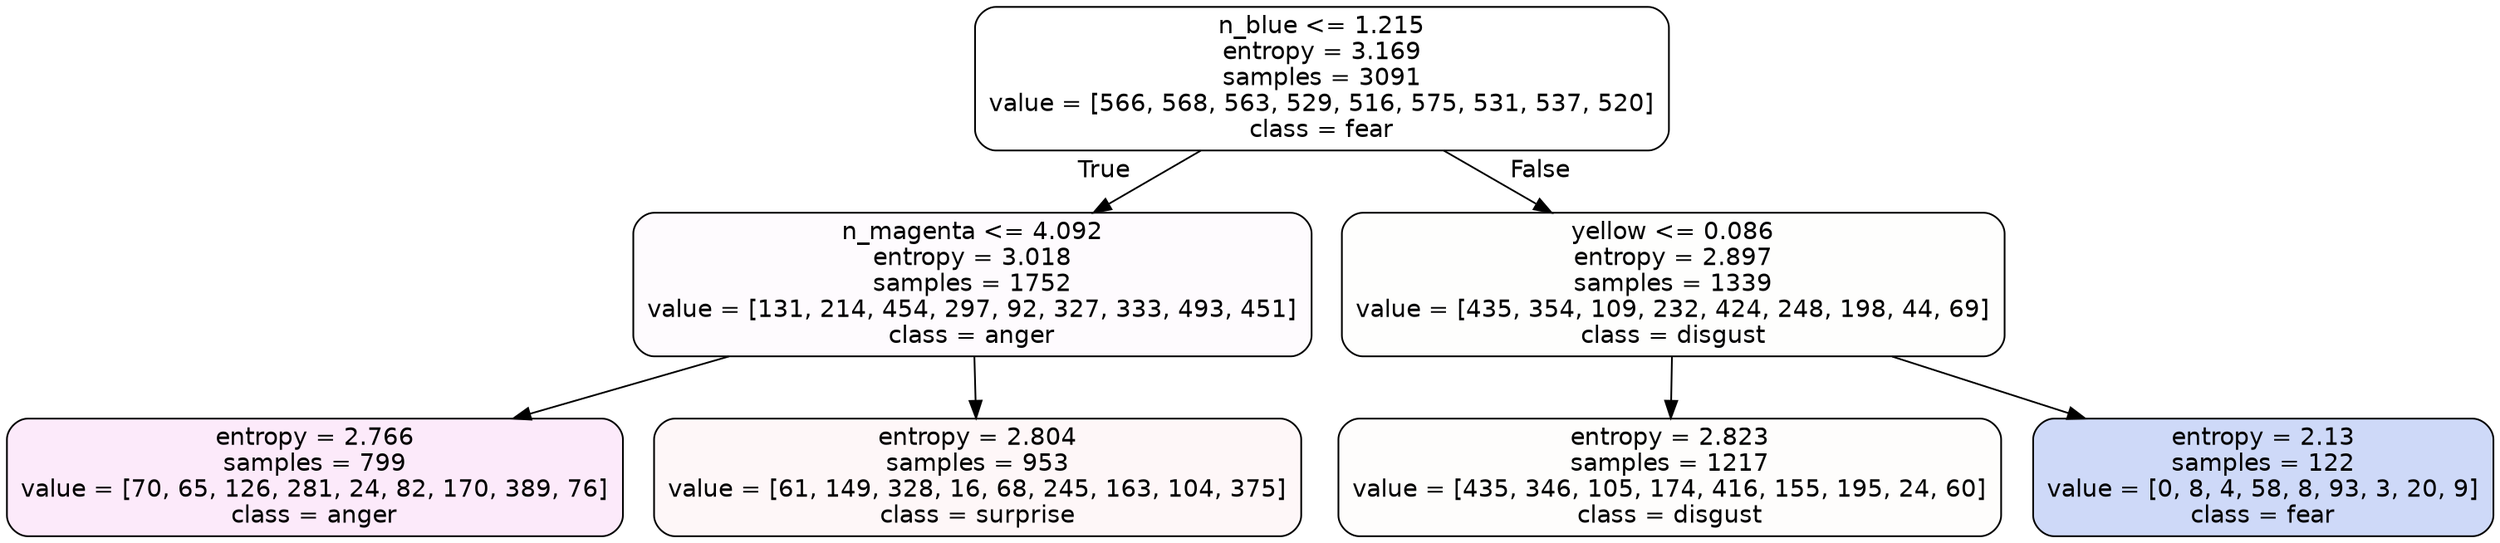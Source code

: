 digraph Tree {
node [shape=box, style="filled, rounded", color="black", fontname=helvetica] ;
edge [fontname=helvetica] ;
0 [label="n_blue <= 1.215\nentropy = 3.169\nsamples = 3091\nvalue = [566, 568, 563, 529, 516, 575, 531, 537, 520]\nclass = fear", fillcolor="#3964e500"] ;
1 [label="n_magenta <= 4.092\nentropy = 3.018\nsamples = 1752\nvalue = [131, 214, 454, 297, 92, 327, 333, 493, 451]\nclass = anger", fillcolor="#e539d704"] ;
0 -> 1 [labeldistance=2.5, labelangle=45, headlabel="True"] ;
2 [label="entropy = 2.766\nsamples = 799\nvalue = [70, 65, 126, 281, 24, 82, 170, 389, 76]\nclass = anger", fillcolor="#e539d71b"] ;
1 -> 2 ;
3 [label="entropy = 2.804\nsamples = 953\nvalue = [61, 149, 328, 16, 68, 245, 163, 104, 375]\nclass = surprise", fillcolor="#e539640a"] ;
1 -> 3 ;
4 [label="yellow <= 0.086\nentropy = 2.897\nsamples = 1339\nvalue = [435, 354, 109, 232, 424, 248, 198, 44, 69]\nclass = disgust", fillcolor="#e5813902"] ;
0 -> 4 [labeldistance=2.5, labelangle=-45, headlabel="False"] ;
5 [label="entropy = 2.823\nsamples = 1217\nvalue = [435, 346, 105, 174, 416, 155, 195, 24, 60]\nclass = disgust", fillcolor="#e5813903"] ;
4 -> 5 ;
6 [label="entropy = 2.13\nsamples = 122\nvalue = [0, 8, 4, 58, 8, 93, 3, 20, 9]\nclass = fear", fillcolor="#3964e53e"] ;
4 -> 6 ;
}